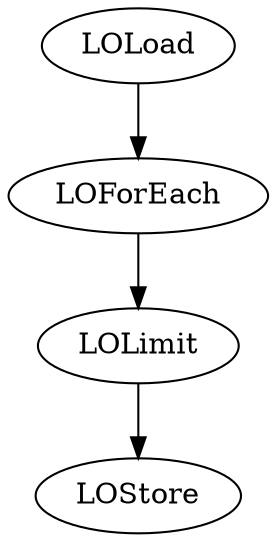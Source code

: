 digraph graph1 {
    LOLoad -> LOForEach;
    LOForEach [hasflat="true"];
    LOForEach -> LOLimit;
    LOLimit [limit="100"];
    LOLimit -> LOStore;
}
